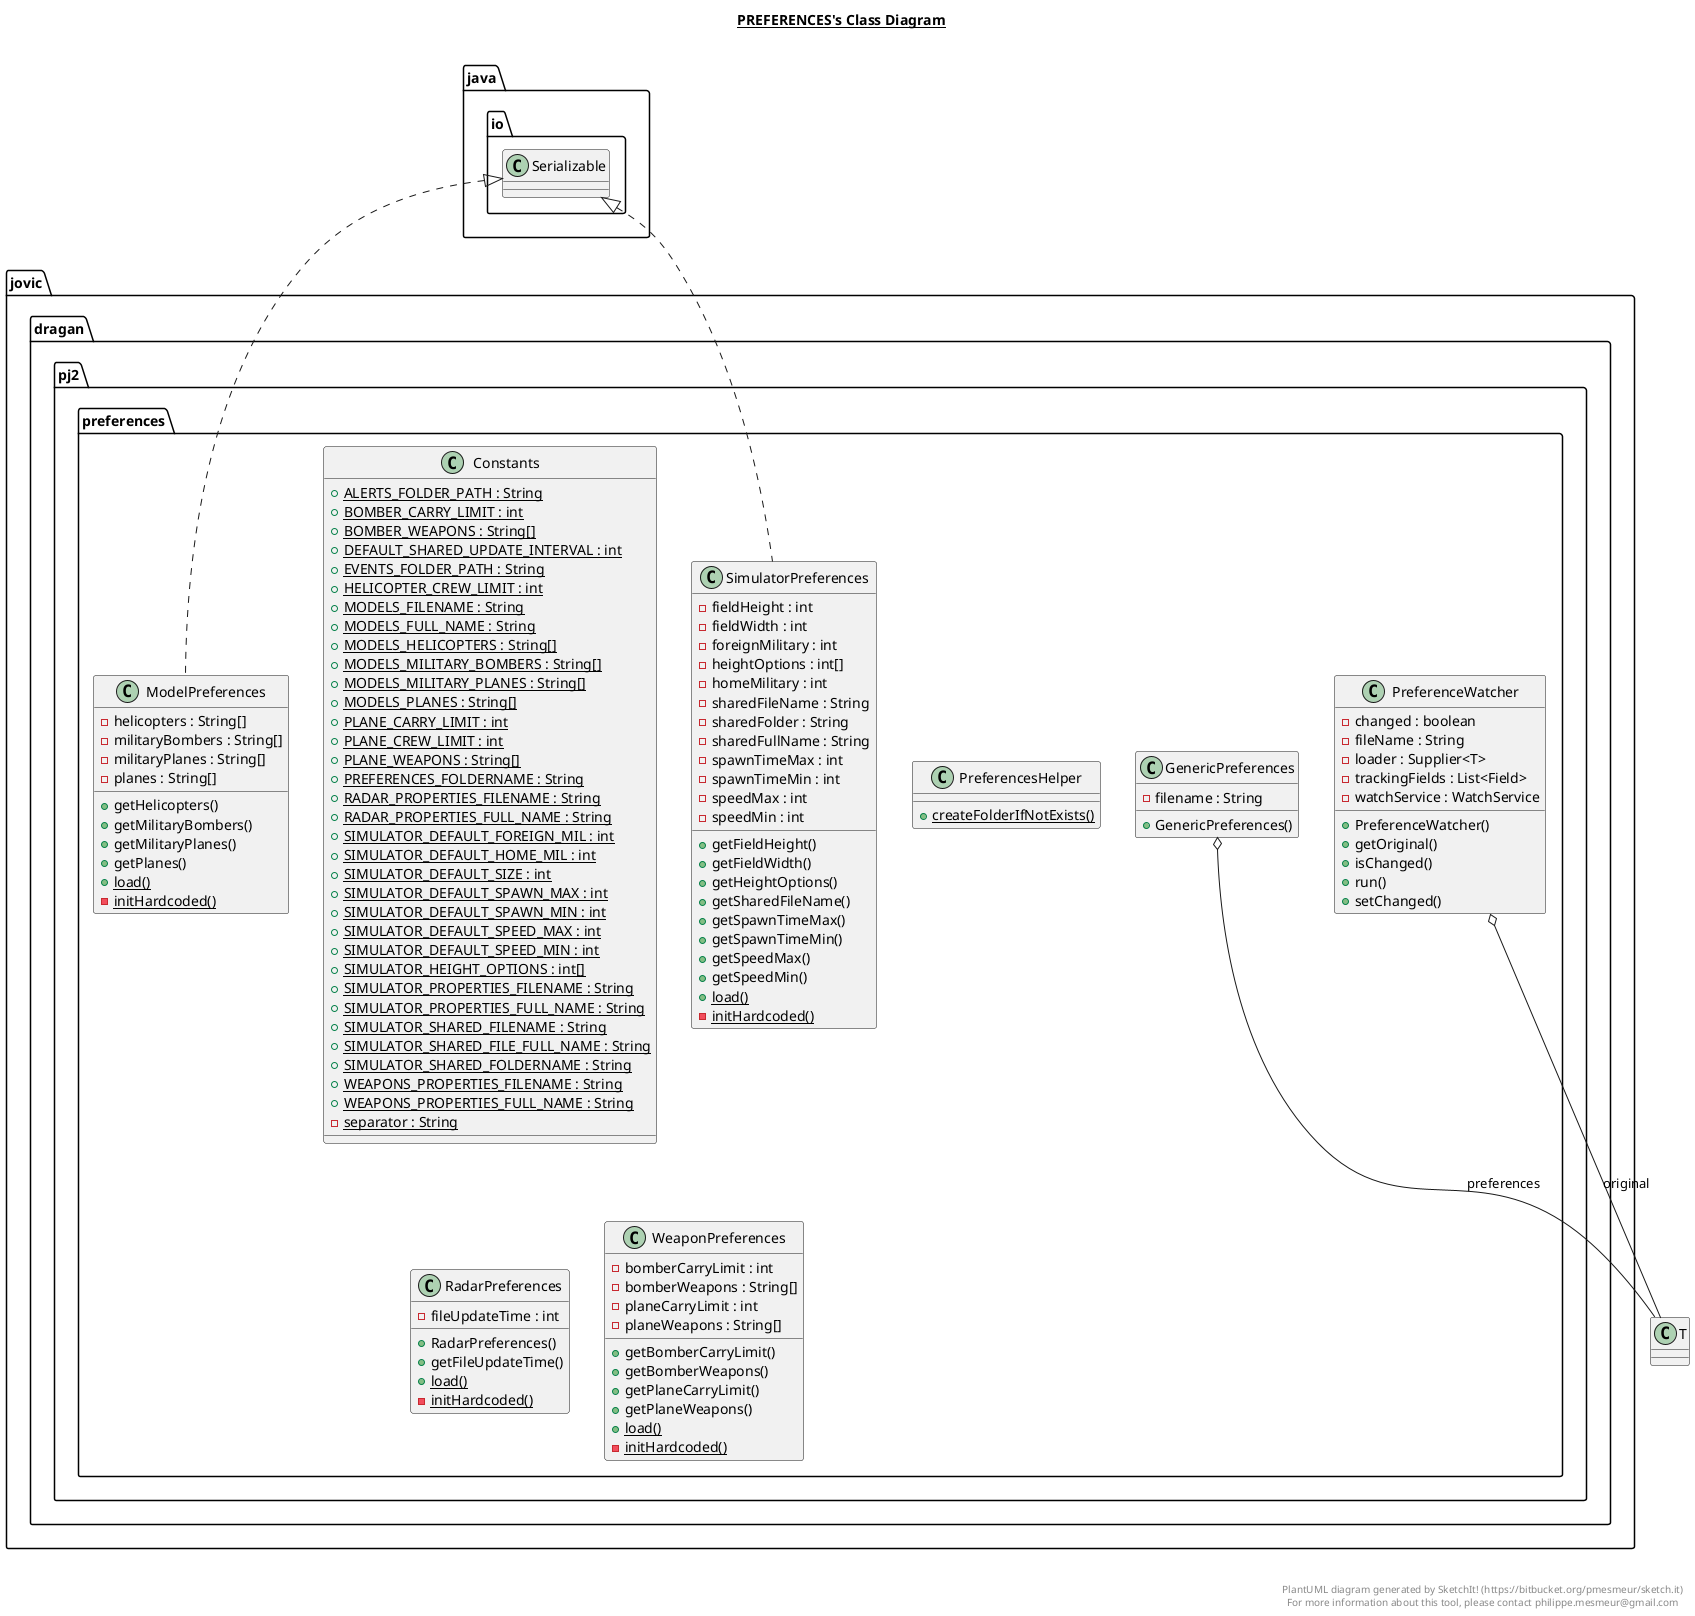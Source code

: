 @startuml

title __PREFERENCES's Class Diagram__\n

  namespace jovic.dragan.pj2.preferences {
    class jovic.dragan.pj2.preferences.Constants {
        {static} + ALERTS_FOLDER_PATH : String
        {static} + BOMBER_CARRY_LIMIT : int
        {static} + BOMBER_WEAPONS : String[]
        {static} + DEFAULT_SHARED_UPDATE_INTERVAL : int
        {static} + EVENTS_FOLDER_PATH : String
        {static} + HELICOPTER_CREW_LIMIT : int
        {static} + MODELS_FILENAME : String
        {static} + MODELS_FULL_NAME : String
        {static} + MODELS_HELICOPTERS : String[]
        {static} + MODELS_MILITARY_BOMBERS : String[]
        {static} + MODELS_MILITARY_PLANES : String[]
        {static} + MODELS_PLANES : String[]
        {static} + PLANE_CARRY_LIMIT : int
        {static} + PLANE_CREW_LIMIT : int
        {static} + PLANE_WEAPONS : String[]
        {static} + PREFERENCES_FOLDERNAME : String
        {static} + RADAR_PROPERTIES_FILENAME : String
        {static} + RADAR_PROPERTIES_FULL_NAME : String
        {static} + SIMULATOR_DEFAULT_FOREIGN_MIL : int
        {static} + SIMULATOR_DEFAULT_HOME_MIL : int
        {static} + SIMULATOR_DEFAULT_SIZE : int
        {static} + SIMULATOR_DEFAULT_SPAWN_MAX : int
        {static} + SIMULATOR_DEFAULT_SPAWN_MIN : int
        {static} + SIMULATOR_DEFAULT_SPEED_MAX : int
        {static} + SIMULATOR_DEFAULT_SPEED_MIN : int
        {static} + SIMULATOR_HEIGHT_OPTIONS : int[]
        {static} + SIMULATOR_PROPERTIES_FILENAME : String
        {static} + SIMULATOR_PROPERTIES_FULL_NAME : String
        {static} + SIMULATOR_SHARED_FILENAME : String
        {static} + SIMULATOR_SHARED_FILE_FULL_NAME : String
        {static} + SIMULATOR_SHARED_FOLDERNAME : String
        {static} + WEAPONS_PROPERTIES_FILENAME : String
        {static} + WEAPONS_PROPERTIES_FULL_NAME : String
        {static} - separator : String
    }
  }
  

  namespace jovic.dragan.pj2.preferences {
    class jovic.dragan.pj2.preferences.GenericPreferences {
        - filename : String
        + GenericPreferences()
    }
  }
  

  namespace jovic.dragan.pj2.preferences {
    class jovic.dragan.pj2.preferences.ModelPreferences {
        - helicopters : String[]
        - militaryBombers : String[]
        - militaryPlanes : String[]
        - planes : String[]
        + getHelicopters()
        + getMilitaryBombers()
        + getMilitaryPlanes()
        + getPlanes()
        {static} + load()
        {static} - initHardcoded()
    }
  }
  

  namespace jovic.dragan.pj2.preferences {
    class jovic.dragan.pj2.preferences.PreferenceWatcher {
        - changed : boolean
        - fileName : String
        - loader : Supplier<T>
        - trackingFields : List<Field>
        - watchService : WatchService
        + PreferenceWatcher()
        + getOriginal()
        + isChanged()
        + run()
        + setChanged()
    }
  }
  

  namespace jovic.dragan.pj2.preferences {
    class jovic.dragan.pj2.preferences.PreferencesHelper {
        {static} + createFolderIfNotExists()
    }
  }
  

  namespace jovic.dragan.pj2.preferences {
    class jovic.dragan.pj2.preferences.RadarPreferences {
        - fileUpdateTime : int
        + RadarPreferences()
        + getFileUpdateTime()
        {static} + load()
        {static} - initHardcoded()
    }
  }
  

  namespace jovic.dragan.pj2.preferences {
    class jovic.dragan.pj2.preferences.SimulatorPreferences {
        - fieldHeight : int
        - fieldWidth : int
        - foreignMilitary : int
        - heightOptions : int[]
        - homeMilitary : int
        - sharedFileName : String
        - sharedFolder : String
        - sharedFullName : String
        - spawnTimeMax : int
        - spawnTimeMin : int
        - speedMax : int
        - speedMin : int
        + getFieldHeight()
        + getFieldWidth()
        + getHeightOptions()
        + getSharedFileName()
        + getSpawnTimeMax()
        + getSpawnTimeMin()
        + getSpeedMax()
        + getSpeedMin()
        {static} + load()
        {static} - initHardcoded()
    }
  }
  

  namespace jovic.dragan.pj2.preferences {
    class jovic.dragan.pj2.preferences.WeaponPreferences {
        - bomberCarryLimit : int
        - bomberWeapons : String[]
        - planeCarryLimit : int
        - planeWeapons : String[]
        + getBomberCarryLimit()
        + getBomberWeapons()
        + getPlaneCarryLimit()
        + getPlaneWeapons()
        {static} + load()
        {static} - initHardcoded()
    }
  }
  

  jovic.dragan.pj2.preferences.GenericPreferences o-- T : preferences
  jovic.dragan.pj2.preferences.ModelPreferences .up.|> java.io.Serializable
  jovic.dragan.pj2.preferences.PreferenceWatcher o-- T : original
  jovic.dragan.pj2.preferences.SimulatorPreferences .up.|> java.io.Serializable


right footer


PlantUML diagram generated by SketchIt! (https://bitbucket.org/pmesmeur/sketch.it)
For more information about this tool, please contact philippe.mesmeur@gmail.com
endfooter

@enduml
